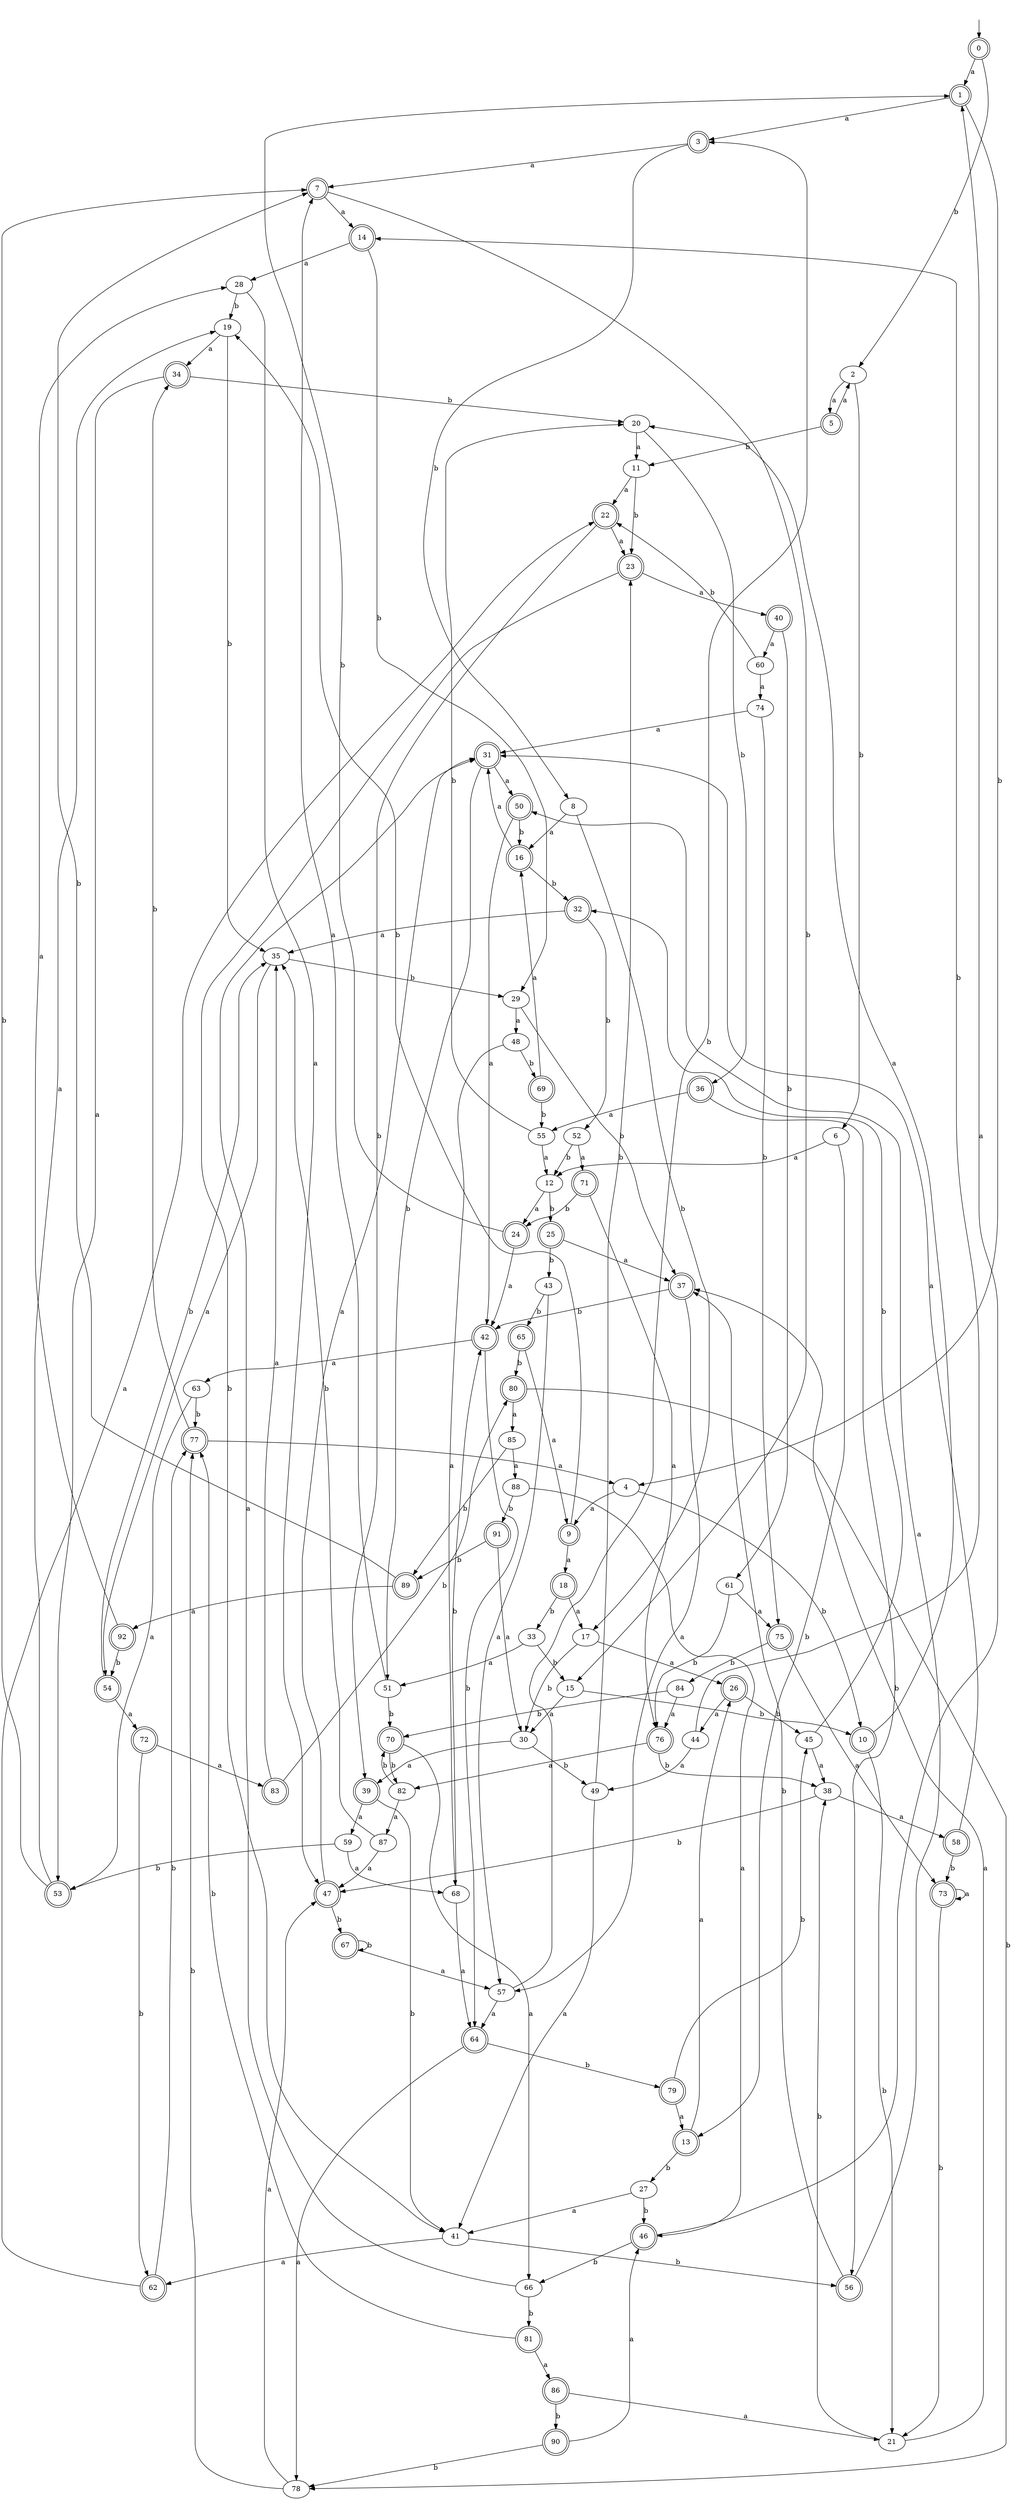digraph RandomDFA {
  __start0 [label="", shape=none];
  __start0 -> 0 [label=""];
  0 [shape=circle] [shape=doublecircle]
  0 -> 1 [label="a"]
  0 -> 2 [label="b"]
  1 [shape=doublecircle]
  1 -> 3 [label="a"]
  1 -> 4 [label="b"]
  2
  2 -> 5 [label="a"]
  2 -> 6 [label="b"]
  3 [shape=doublecircle]
  3 -> 7 [label="a"]
  3 -> 8 [label="b"]
  4
  4 -> 9 [label="a"]
  4 -> 10 [label="b"]
  5 [shape=doublecircle]
  5 -> 2 [label="a"]
  5 -> 11 [label="b"]
  6
  6 -> 12 [label="a"]
  6 -> 13 [label="b"]
  7 [shape=doublecircle]
  7 -> 14 [label="a"]
  7 -> 15 [label="b"]
  8
  8 -> 16 [label="a"]
  8 -> 17 [label="b"]
  9 [shape=doublecircle]
  9 -> 18 [label="a"]
  9 -> 19 [label="b"]
  10 [shape=doublecircle]
  10 -> 20 [label="a"]
  10 -> 21 [label="b"]
  11
  11 -> 22 [label="a"]
  11 -> 23 [label="b"]
  12
  12 -> 24 [label="a"]
  12 -> 25 [label="b"]
  13 [shape=doublecircle]
  13 -> 26 [label="a"]
  13 -> 27 [label="b"]
  14 [shape=doublecircle]
  14 -> 28 [label="a"]
  14 -> 29 [label="b"]
  15
  15 -> 30 [label="a"]
  15 -> 10 [label="b"]
  16 [shape=doublecircle]
  16 -> 31 [label="a"]
  16 -> 32 [label="b"]
  17
  17 -> 26 [label="a"]
  17 -> 30 [label="b"]
  18 [shape=doublecircle]
  18 -> 17 [label="a"]
  18 -> 33 [label="b"]
  19
  19 -> 34 [label="a"]
  19 -> 35 [label="b"]
  20
  20 -> 11 [label="a"]
  20 -> 36 [label="b"]
  21
  21 -> 37 [label="a"]
  21 -> 38 [label="b"]
  22 [shape=doublecircle]
  22 -> 23 [label="a"]
  22 -> 39 [label="b"]
  23 [shape=doublecircle]
  23 -> 40 [label="a"]
  23 -> 41 [label="b"]
  24 [shape=doublecircle]
  24 -> 42 [label="a"]
  24 -> 1 [label="b"]
  25 [shape=doublecircle]
  25 -> 37 [label="a"]
  25 -> 43 [label="b"]
  26 [shape=doublecircle]
  26 -> 44 [label="a"]
  26 -> 45 [label="b"]
  27
  27 -> 41 [label="a"]
  27 -> 46 [label="b"]
  28
  28 -> 47 [label="a"]
  28 -> 19 [label="b"]
  29
  29 -> 48 [label="a"]
  29 -> 37 [label="b"]
  30
  30 -> 39 [label="a"]
  30 -> 49 [label="b"]
  31 [shape=doublecircle]
  31 -> 50 [label="a"]
  31 -> 51 [label="b"]
  32 [shape=doublecircle]
  32 -> 35 [label="a"]
  32 -> 52 [label="b"]
  33
  33 -> 51 [label="a"]
  33 -> 15 [label="b"]
  34 [shape=doublecircle]
  34 -> 53 [label="a"]
  34 -> 20 [label="b"]
  35
  35 -> 54 [label="a"]
  35 -> 29 [label="b"]
  36 [shape=doublecircle]
  36 -> 55 [label="a"]
  36 -> 56 [label="b"]
  37 [shape=doublecircle]
  37 -> 57 [label="a"]
  37 -> 42 [label="b"]
  38
  38 -> 58 [label="a"]
  38 -> 47 [label="b"]
  39 [shape=doublecircle]
  39 -> 59 [label="a"]
  39 -> 41 [label="b"]
  40 [shape=doublecircle]
  40 -> 60 [label="a"]
  40 -> 61 [label="b"]
  41
  41 -> 62 [label="a"]
  41 -> 56 [label="b"]
  42 [shape=doublecircle]
  42 -> 63 [label="a"]
  42 -> 64 [label="b"]
  43
  43 -> 57 [label="a"]
  43 -> 65 [label="b"]
  44
  44 -> 49 [label="a"]
  44 -> 14 [label="b"]
  45
  45 -> 38 [label="a"]
  45 -> 32 [label="b"]
  46 [shape=doublecircle]
  46 -> 1 [label="a"]
  46 -> 66 [label="b"]
  47 [shape=doublecircle]
  47 -> 31 [label="a"]
  47 -> 67 [label="b"]
  48
  48 -> 68 [label="a"]
  48 -> 69 [label="b"]
  49
  49 -> 41 [label="a"]
  49 -> 23 [label="b"]
  50 [shape=doublecircle]
  50 -> 42 [label="a"]
  50 -> 16 [label="b"]
  51
  51 -> 7 [label="a"]
  51 -> 70 [label="b"]
  52
  52 -> 71 [label="a"]
  52 -> 12 [label="b"]
  53 [shape=doublecircle]
  53 -> 19 [label="a"]
  53 -> 7 [label="b"]
  54 [shape=doublecircle]
  54 -> 72 [label="a"]
  54 -> 35 [label="b"]
  55
  55 -> 12 [label="a"]
  55 -> 20 [label="b"]
  56 [shape=doublecircle]
  56 -> 50 [label="a"]
  56 -> 37 [label="b"]
  57
  57 -> 64 [label="a"]
  57 -> 3 [label="b"]
  58 [shape=doublecircle]
  58 -> 31 [label="a"]
  58 -> 73 [label="b"]
  59
  59 -> 68 [label="a"]
  59 -> 53 [label="b"]
  60
  60 -> 74 [label="a"]
  60 -> 22 [label="b"]
  61
  61 -> 75 [label="a"]
  61 -> 76 [label="b"]
  62 [shape=doublecircle]
  62 -> 22 [label="a"]
  62 -> 77 [label="b"]
  63
  63 -> 53 [label="a"]
  63 -> 77 [label="b"]
  64 [shape=doublecircle]
  64 -> 78 [label="a"]
  64 -> 79 [label="b"]
  65 [shape=doublecircle]
  65 -> 9 [label="a"]
  65 -> 80 [label="b"]
  66
  66 -> 31 [label="a"]
  66 -> 81 [label="b"]
  67 [shape=doublecircle]
  67 -> 57 [label="a"]
  67 -> 67 [label="b"]
  68
  68 -> 64 [label="a"]
  68 -> 42 [label="b"]
  69 [shape=doublecircle]
  69 -> 16 [label="a"]
  69 -> 55 [label="b"]
  70 [shape=doublecircle]
  70 -> 66 [label="a"]
  70 -> 82 [label="b"]
  71 [shape=doublecircle]
  71 -> 76 [label="a"]
  71 -> 24 [label="b"]
  72 [shape=doublecircle]
  72 -> 83 [label="a"]
  72 -> 62 [label="b"]
  73 [shape=doublecircle]
  73 -> 73 [label="a"]
  73 -> 21 [label="b"]
  74
  74 -> 31 [label="a"]
  74 -> 75 [label="b"]
  75 [shape=doublecircle]
  75 -> 73 [label="a"]
  75 -> 84 [label="b"]
  76 [shape=doublecircle]
  76 -> 82 [label="a"]
  76 -> 38 [label="b"]
  77 [shape=doublecircle]
  77 -> 4 [label="a"]
  77 -> 34 [label="b"]
  78
  78 -> 47 [label="a"]
  78 -> 77 [label="b"]
  79 [shape=doublecircle]
  79 -> 13 [label="a"]
  79 -> 45 [label="b"]
  80 [shape=doublecircle]
  80 -> 85 [label="a"]
  80 -> 78 [label="b"]
  81 [shape=doublecircle]
  81 -> 86 [label="a"]
  81 -> 77 [label="b"]
  82
  82 -> 87 [label="a"]
  82 -> 70 [label="b"]
  83 [shape=doublecircle]
  83 -> 35 [label="a"]
  83 -> 80 [label="b"]
  84
  84 -> 76 [label="a"]
  84 -> 70 [label="b"]
  85
  85 -> 88 [label="a"]
  85 -> 89 [label="b"]
  86 [shape=doublecircle]
  86 -> 21 [label="a"]
  86 -> 90 [label="b"]
  87
  87 -> 47 [label="a"]
  87 -> 35 [label="b"]
  88
  88 -> 46 [label="a"]
  88 -> 91 [label="b"]
  89 [shape=doublecircle]
  89 -> 92 [label="a"]
  89 -> 7 [label="b"]
  90 [shape=doublecircle]
  90 -> 46 [label="a"]
  90 -> 78 [label="b"]
  91 [shape=doublecircle]
  91 -> 30 [label="a"]
  91 -> 89 [label="b"]
  92 [shape=doublecircle]
  92 -> 28 [label="a"]
  92 -> 54 [label="b"]
}
